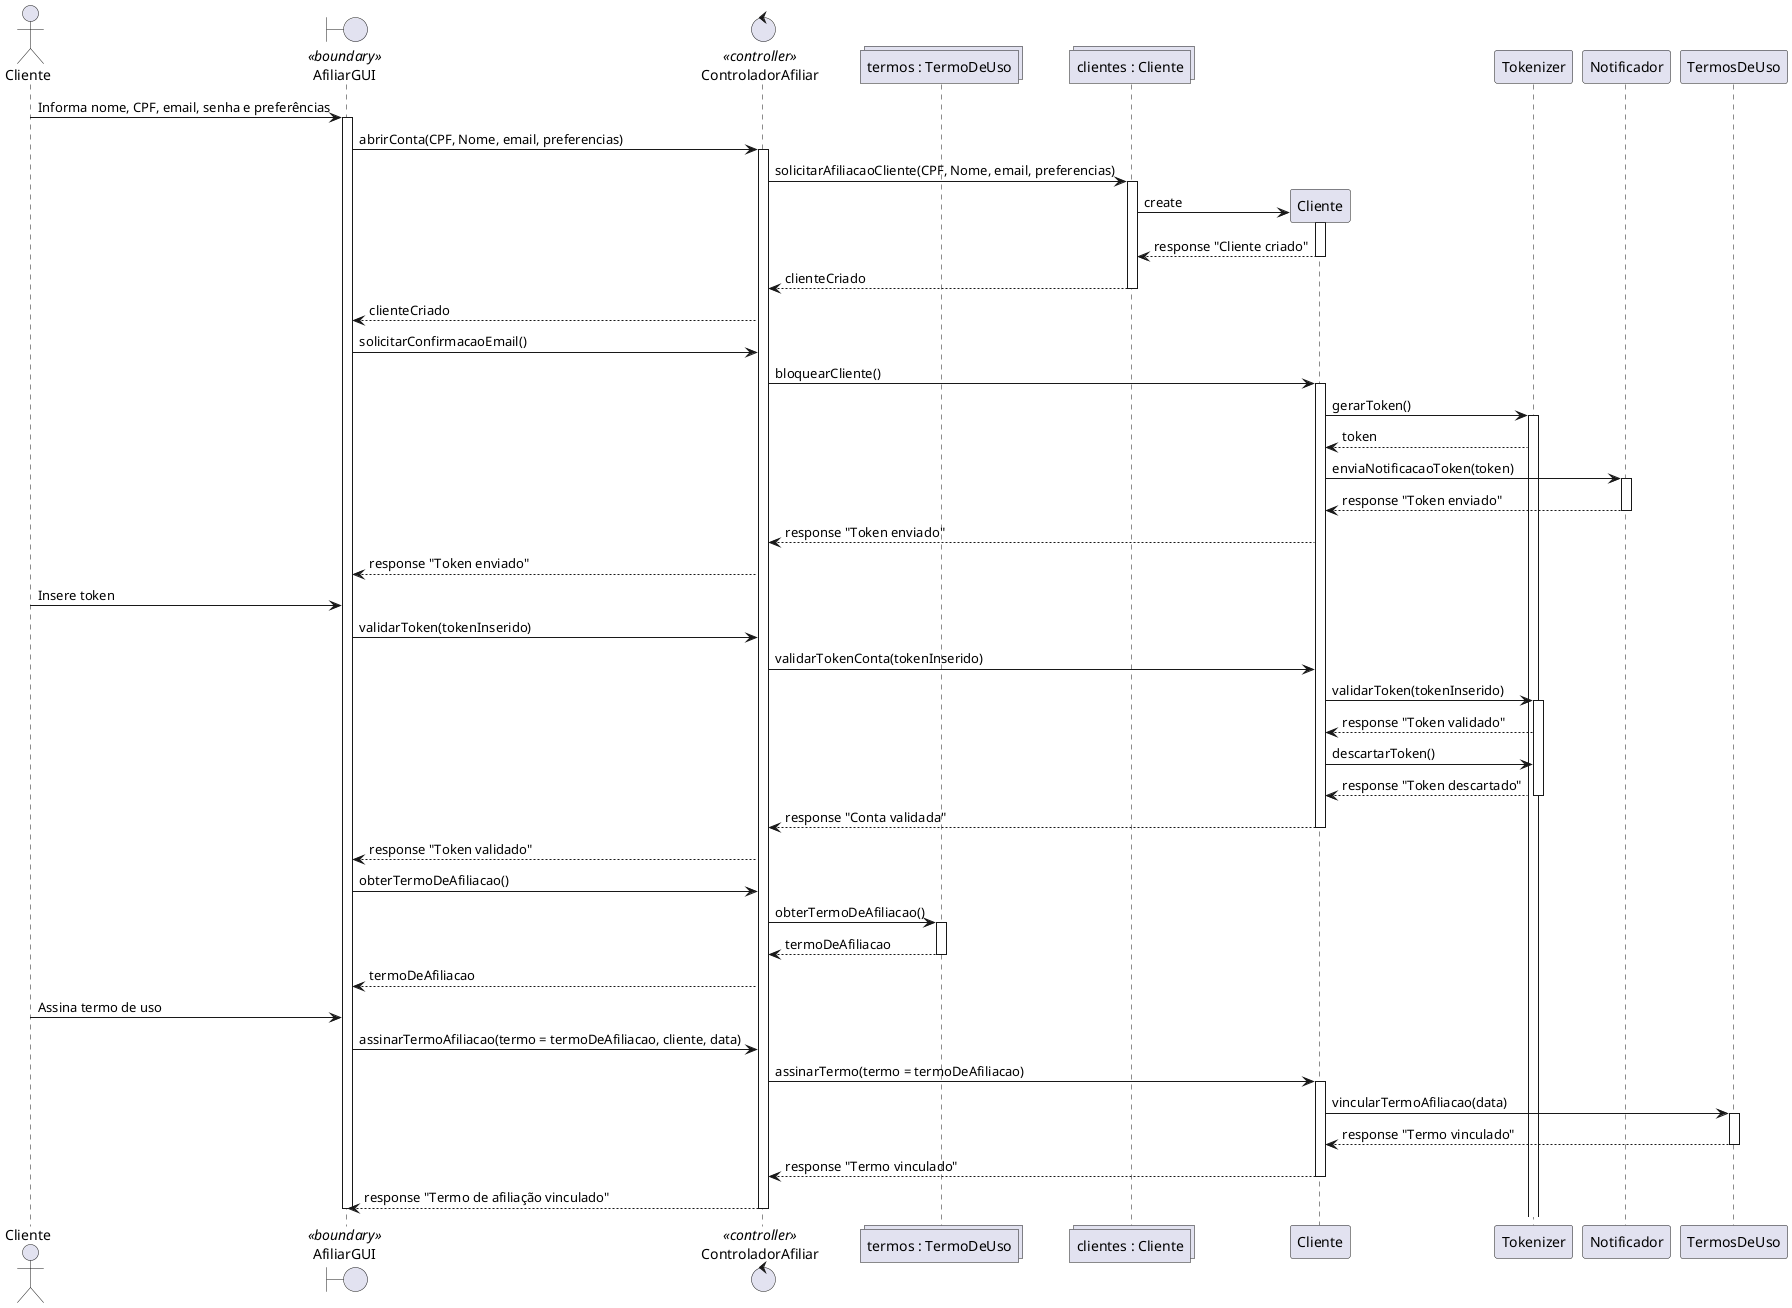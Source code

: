 @startuml

    actor Cliente as ator_cliente
    boundary AfiliarGUI as fronteira <<boundary>>
    control ControladorAfiliar as controler <<controller>>
    collections "termos : TermoDeUso" as lista_termo
    collections "clientes : Cliente" as lista_clientes
    participant Cliente
    participant Tokenizer
    participant Notificador
    participant TermosDeUso as class_termo
 
    ator_cliente -> fronteira : Informa nome, CPF, email, senha e preferências
    activate fronteira
    fronteira -> controler : abrirConta(CPF, Nome, email, preferencias)
    activate controler
    controler -> lista_clientes : solicitarAfiliacaoCliente(CPF, Nome, email, preferencias)
    activate lista_clientes
    lista_clientes ->  Cliente **: create 
    activate Cliente
    Cliente --> lista_clientes : response "Cliente criado"
    deactivate Cliente
    lista_clientes --> controler : clienteCriado
    deactivate lista_clientes
    controler --> fronteira : clienteCriado

    fronteira -> controler : solicitarConfirmacaoEmail()
    controler -> Cliente : bloquearCliente() 
    activate Cliente
    Cliente -> Tokenizer : gerarToken()
    activate Tokenizer
    Tokenizer --> Cliente : token
    Cliente -> Notificador : enviaNotificacaoToken(token)
    activate Notificador
    Notificador --> Cliente : response "Token enviado"
    deactivate Notificador
    Cliente --> controler : response "Token enviado"
    controler --> fronteira : response "Token enviado"
    ator_cliente -> fronteira : Insere token
    fronteira -> controler : validarToken(tokenInserido)
    controler -> Cliente : validarTokenConta(tokenInserido)
    Cliente -> Tokenizer : validarToken(tokenInserido)
    activate Tokenizer
    Tokenizer --> Cliente : response "Token validado"
    Cliente -> Tokenizer : descartarToken()
    Tokenizer --> Cliente : response "Token descartado"
    deactivate Tokenizer
    Cliente --> controler : response "Conta validada"
    deactivate Cliente
    controler --> fronteira : response "Token validado"     

    fronteira -> controler : obterTermoDeAfiliacao()

    controler -> lista_termo: obterTermoDeAfiliacao()
    activate lista_termo
    lista_termo --> controler : termoDeAfiliacao
    deactivate lista_termo
    controler --> fronteira : termoDeAfiliacao

    ator_cliente -> fronteira : Assina termo de uso
    fronteira -> controler : assinarTermoAfiliacao(termo = termoDeAfiliacao, cliente, data)
    controler -> Cliente : assinarTermo(termo = termoDeAfiliacao)
    activate Cliente

    Cliente -> class_termo : vincularTermoAfiliacao(data)
    activate class_termo
    class_termo --> Cliente : response "Termo vinculado"
    deactivate class_termo
    Cliente --> controler : response "Termo vinculado"
    deactivate Cliente
    controler --> fronteira : response "Termo de afiliação vinculado" 

    deactivate controler
    deactivate fronteira

@enduml
